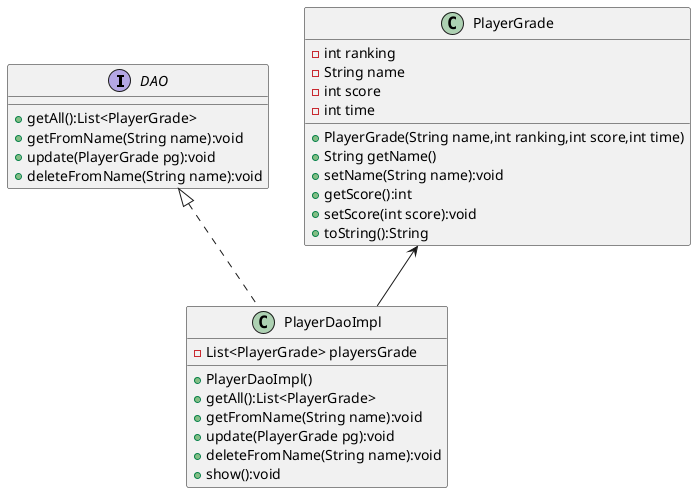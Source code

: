 @startuml
'https://plantuml.com/class-diagram


interface DAO{
    + getAll():List<PlayerGrade>
    + getFromName(String name):void
    + update(PlayerGrade pg):void
    + deleteFromName(String name):void
}

class PlayerDaoImpl {
    - List<PlayerGrade> playersGrade
    + PlayerDaoImpl()
    + getAll():List<PlayerGrade>
    + getFromName(String name):void
    + update(PlayerGrade pg):void
    + deleteFromName(String name):void
    + show():void
}
class PlayerGrade {
    - int ranking
    - String name
    - int score
    - int time
    + PlayerGrade(String name,int ranking,int score,int time)
    + String getName()
    + setName(String name):void
    + getScore():int
    + setScore(int score):void
    + toString():String
}

DAO <|.. PlayerDaoImpl
PlayerGrade <-- PlayerDaoImpl
@enduml
